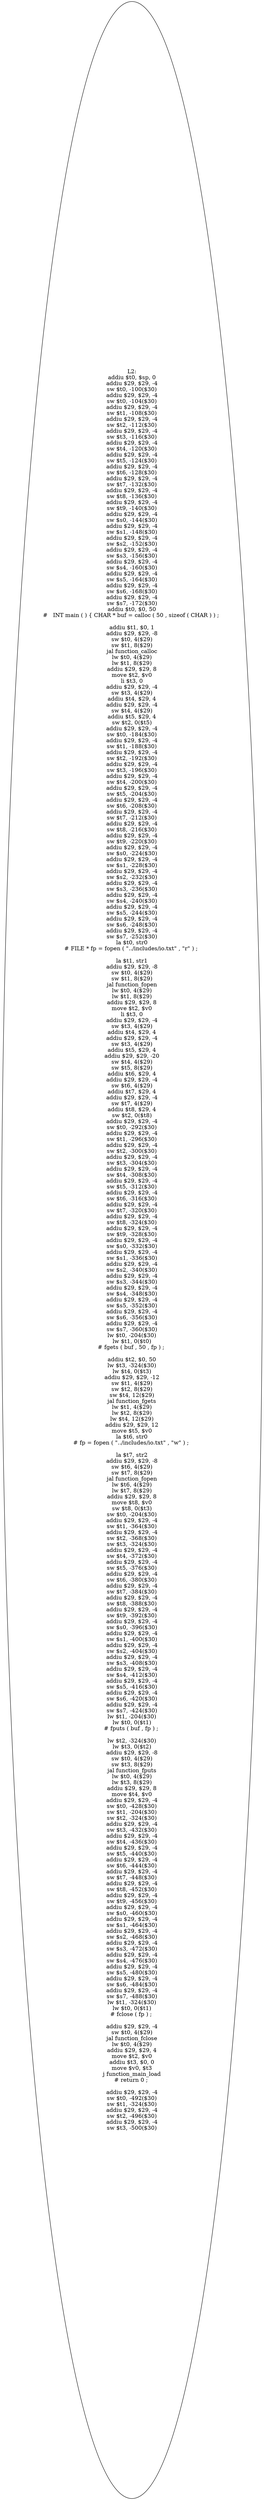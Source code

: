 digraph AST {
  "125702258579232" [label="L2:
addiu $t0, $sp, 0
addiu $29, $29, -4
sw $t0, -100($30)
addiu $29, $29, -4
sw $t0, -104($30)
addiu $29, $29, -4
sw $t1, -108($30)
addiu $29, $29, -4
sw $t2, -112($30)
addiu $29, $29, -4
sw $t3, -116($30)
addiu $29, $29, -4
sw $t4, -120($30)
addiu $29, $29, -4
sw $t5, -124($30)
addiu $29, $29, -4
sw $t6, -128($30)
addiu $29, $29, -4
sw $t7, -132($30)
addiu $29, $29, -4
sw $t8, -136($30)
addiu $29, $29, -4
sw $t9, -140($30)
addiu $29, $29, -4
sw $s0, -144($30)
addiu $29, $29, -4
sw $s1, -148($30)
addiu $29, $29, -4
sw $s2, -152($30)
addiu $29, $29, -4
sw $s3, -156($30)
addiu $29, $29, -4
sw $s4, -160($30)
addiu $29, $29, -4
sw $s5, -164($30)
addiu $29, $29, -4
sw $s6, -168($30)
addiu $29, $29, -4
sw $s7, -172($30)
addiu $t0, $0, 50
#   INT main ( ) { CHAR * buf = calloc ( 50 , sizeof ( CHAR ) ) ; 

addiu $t1, $0, 1
addiu $29, $29, -8
sw $t0, 4($29)
sw $t1, 8($29)
jal function_calloc
lw $t0, 4($29)
lw $t1, 8($29)
addiu $29, $29, 8
move $t2, $v0
li $t3, 0
addiu $29, $29, -4
sw $t3, 4($29)
addiu $t4, $29, 4
addiu $29, $29, -4
sw $t4, 4($29)
addiu $t5, $29, 4
sw $t2, 0($t5)
addiu $29, $29, -4
sw $t0, -184($30)
addiu $29, $29, -4
sw $t1, -188($30)
addiu $29, $29, -4
sw $t2, -192($30)
addiu $29, $29, -4
sw $t3, -196($30)
addiu $29, $29, -4
sw $t4, -200($30)
addiu $29, $29, -4
sw $t5, -204($30)
addiu $29, $29, -4
sw $t6, -208($30)
addiu $29, $29, -4
sw $t7, -212($30)
addiu $29, $29, -4
sw $t8, -216($30)
addiu $29, $29, -4
sw $t9, -220($30)
addiu $29, $29, -4
sw $s0, -224($30)
addiu $29, $29, -4
sw $s1, -228($30)
addiu $29, $29, -4
sw $s2, -232($30)
addiu $29, $29, -4
sw $s3, -236($30)
addiu $29, $29, -4
sw $s4, -240($30)
addiu $29, $29, -4
sw $s5, -244($30)
addiu $29, $29, -4
sw $s6, -248($30)
addiu $29, $29, -4
sw $s7, -252($30)
la $t0, str0
# FILE * fp = fopen ( \"../includes/io.txt\" , \"r\" ) ; 

la $t1, str1
addiu $29, $29, -8
sw $t0, 4($29)
sw $t1, 8($29)
jal function_fopen
lw $t0, 4($29)
lw $t1, 8($29)
addiu $29, $29, 8
move $t2, $v0
li $t3, 0
addiu $29, $29, -4
sw $t3, 4($29)
addiu $t4, $29, 4
addiu $29, $29, -4
sw $t3, 4($29)
addiu $t5, $29, 4
addiu $29, $29, -20
sw $t4, 4($29)
sw $t5, 8($29)
addiu $t6, $29, 4
addiu $29, $29, -4
sw $t6, 4($29)
addiu $t7, $29, 4
addiu $29, $29, -4
sw $t7, 4($29)
addiu $t8, $29, 4
sw $t2, 0($t8)
addiu $29, $29, -4
sw $t0, -292($30)
addiu $29, $29, -4
sw $t1, -296($30)
addiu $29, $29, -4
sw $t2, -300($30)
addiu $29, $29, -4
sw $t3, -304($30)
addiu $29, $29, -4
sw $t4, -308($30)
addiu $29, $29, -4
sw $t5, -312($30)
addiu $29, $29, -4
sw $t6, -316($30)
addiu $29, $29, -4
sw $t7, -320($30)
addiu $29, $29, -4
sw $t8, -324($30)
addiu $29, $29, -4
sw $t9, -328($30)
addiu $29, $29, -4
sw $s0, -332($30)
addiu $29, $29, -4
sw $s1, -336($30)
addiu $29, $29, -4
sw $s2, -340($30)
addiu $29, $29, -4
sw $s3, -344($30)
addiu $29, $29, -4
sw $s4, -348($30)
addiu $29, $29, -4
sw $s5, -352($30)
addiu $29, $29, -4
sw $s6, -356($30)
addiu $29, $29, -4
sw $s7, -360($30)
lw $t0, -204($30)
lw $t1, 0($t0)
# fgets ( buf , 50 , fp ) ; 

addiu $t2, $0, 50
lw $t3, -324($30)
lw $t4, 0($t3)
addiu $29, $29, -12
sw $t1, 4($29)
sw $t2, 8($29)
sw $t4, 12($29)
jal function_fgets
lw $t1, 4($29)
lw $t2, 8($29)
lw $t4, 12($29)
addiu $29, $29, 12
move $t5, $v0
la $t6, str0
# fp = fopen ( \"../includes/io.txt\" , \"w\" ) ; 

la $t7, str2
addiu $29, $29, -8
sw $t6, 4($29)
sw $t7, 8($29)
jal function_fopen
lw $t6, 4($29)
lw $t7, 8($29)
addiu $29, $29, 8
move $t8, $v0
sw $t8, 0($t3)
sw $t0, -204($30)
addiu $29, $29, -4
sw $t1, -364($30)
addiu $29, $29, -4
sw $t2, -368($30)
sw $t3, -324($30)
addiu $29, $29, -4
sw $t4, -372($30)
addiu $29, $29, -4
sw $t5, -376($30)
addiu $29, $29, -4
sw $t6, -380($30)
addiu $29, $29, -4
sw $t7, -384($30)
addiu $29, $29, -4
sw $t8, -388($30)
addiu $29, $29, -4
sw $t9, -392($30)
addiu $29, $29, -4
sw $s0, -396($30)
addiu $29, $29, -4
sw $s1, -400($30)
addiu $29, $29, -4
sw $s2, -404($30)
addiu $29, $29, -4
sw $s3, -408($30)
addiu $29, $29, -4
sw $s4, -412($30)
addiu $29, $29, -4
sw $s5, -416($30)
addiu $29, $29, -4
sw $s6, -420($30)
addiu $29, $29, -4
sw $s7, -424($30)
lw $t1, -204($30)
lw $t0, 0($t1)
# fputs ( buf , fp ) ; 

lw $t2, -324($30)
lw $t3, 0($t2)
addiu $29, $29, -8
sw $t0, 4($29)
sw $t3, 8($29)
jal function_fputs
lw $t0, 4($29)
lw $t3, 8($29)
addiu $29, $29, 8
move $t4, $v0
addiu $29, $29, -4
sw $t0, -428($30)
sw $t1, -204($30)
sw $t2, -324($30)
addiu $29, $29, -4
sw $t3, -432($30)
addiu $29, $29, -4
sw $t4, -436($30)
addiu $29, $29, -4
sw $t5, -440($30)
addiu $29, $29, -4
sw $t6, -444($30)
addiu $29, $29, -4
sw $t7, -448($30)
addiu $29, $29, -4
sw $t8, -452($30)
addiu $29, $29, -4
sw $t9, -456($30)
addiu $29, $29, -4
sw $s0, -460($30)
addiu $29, $29, -4
sw $s1, -464($30)
addiu $29, $29, -4
sw $s2, -468($30)
addiu $29, $29, -4
sw $s3, -472($30)
addiu $29, $29, -4
sw $s4, -476($30)
addiu $29, $29, -4
sw $s5, -480($30)
addiu $29, $29, -4
sw $s6, -484($30)
addiu $29, $29, -4
sw $s7, -488($30)
lw $t1, -324($30)
lw $t0, 0($t1)
# fclose ( fp ) ; 

addiu $29, $29, -4
sw $t0, 4($29)
jal function_fclose
lw $t0, 4($29)
addiu $29, $29, 4
move $t2, $v0
addiu $t3, $0, 0
move $v0, $t3
j function_main_load
# return 0 ; 

addiu $29, $29, -4
sw $t0, -492($30)
sw $t1, -324($30)
addiu $29, $29, -4
sw $t2, -496($30)
addiu $29, $29, -4
sw $t3, -500($30)
"];
}
